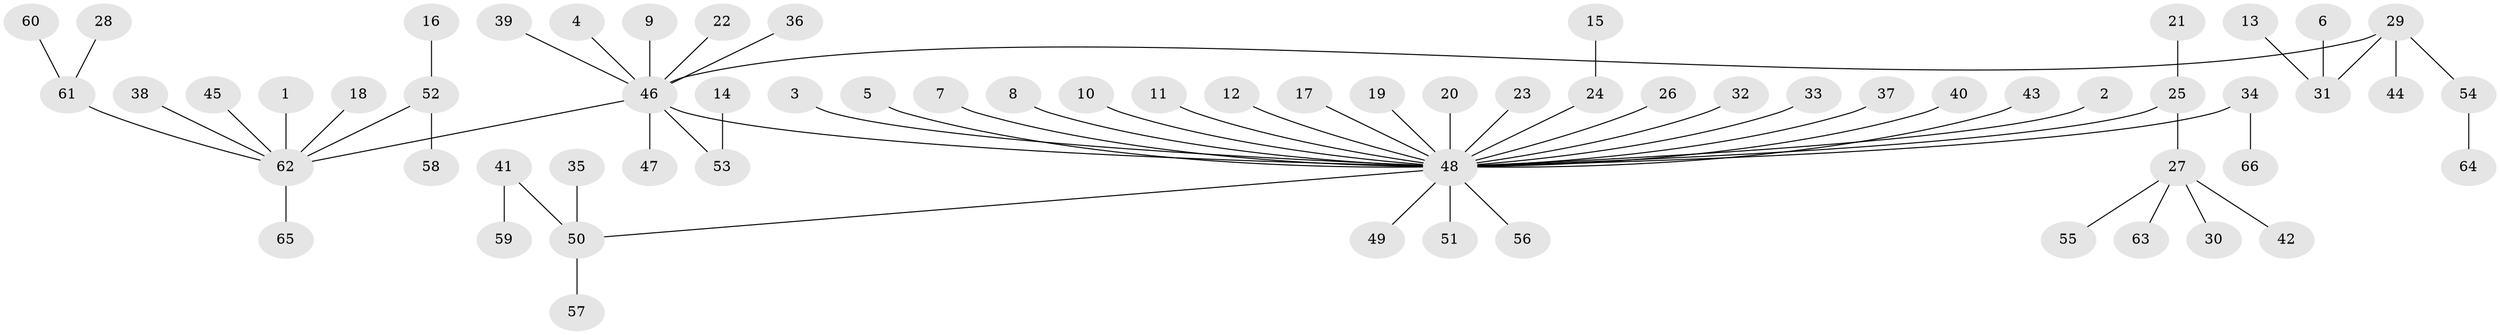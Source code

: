 // original degree distribution, {10: 0.007633587786259542, 13: 0.007633587786259542, 1: 0.7022900763358778, 5: 0.03816793893129771, 29: 0.007633587786259542, 6: 0.007633587786259542, 3: 0.04580152671755725, 2: 0.12213740458015267, 4: 0.05343511450381679, 7: 0.007633587786259542}
// Generated by graph-tools (version 1.1) at 2025/49/03/09/25 03:49:50]
// undirected, 66 vertices, 65 edges
graph export_dot {
graph [start="1"]
  node [color=gray90,style=filled];
  1;
  2;
  3;
  4;
  5;
  6;
  7;
  8;
  9;
  10;
  11;
  12;
  13;
  14;
  15;
  16;
  17;
  18;
  19;
  20;
  21;
  22;
  23;
  24;
  25;
  26;
  27;
  28;
  29;
  30;
  31;
  32;
  33;
  34;
  35;
  36;
  37;
  38;
  39;
  40;
  41;
  42;
  43;
  44;
  45;
  46;
  47;
  48;
  49;
  50;
  51;
  52;
  53;
  54;
  55;
  56;
  57;
  58;
  59;
  60;
  61;
  62;
  63;
  64;
  65;
  66;
  1 -- 62 [weight=1.0];
  2 -- 48 [weight=1.0];
  3 -- 48 [weight=1.0];
  4 -- 46 [weight=1.0];
  5 -- 48 [weight=1.0];
  6 -- 31 [weight=1.0];
  7 -- 48 [weight=1.0];
  8 -- 48 [weight=1.0];
  9 -- 46 [weight=1.0];
  10 -- 48 [weight=1.0];
  11 -- 48 [weight=1.0];
  12 -- 48 [weight=1.0];
  13 -- 31 [weight=1.0];
  14 -- 53 [weight=1.0];
  15 -- 24 [weight=1.0];
  16 -- 52 [weight=1.0];
  17 -- 48 [weight=1.0];
  18 -- 62 [weight=1.0];
  19 -- 48 [weight=1.0];
  20 -- 48 [weight=1.0];
  21 -- 25 [weight=1.0];
  22 -- 46 [weight=1.0];
  23 -- 48 [weight=1.0];
  24 -- 48 [weight=1.0];
  25 -- 27 [weight=1.0];
  25 -- 48 [weight=1.0];
  26 -- 48 [weight=1.0];
  27 -- 30 [weight=1.0];
  27 -- 42 [weight=1.0];
  27 -- 55 [weight=1.0];
  27 -- 63 [weight=1.0];
  28 -- 61 [weight=1.0];
  29 -- 31 [weight=1.0];
  29 -- 44 [weight=1.0];
  29 -- 46 [weight=1.0];
  29 -- 54 [weight=1.0];
  32 -- 48 [weight=1.0];
  33 -- 48 [weight=1.0];
  34 -- 48 [weight=1.0];
  34 -- 66 [weight=1.0];
  35 -- 50 [weight=1.0];
  36 -- 46 [weight=1.0];
  37 -- 48 [weight=1.0];
  38 -- 62 [weight=1.0];
  39 -- 46 [weight=1.0];
  40 -- 48 [weight=1.0];
  41 -- 50 [weight=1.0];
  41 -- 59 [weight=1.0];
  43 -- 48 [weight=1.0];
  45 -- 62 [weight=1.0];
  46 -- 47 [weight=1.0];
  46 -- 48 [weight=1.0];
  46 -- 53 [weight=1.0];
  46 -- 62 [weight=1.0];
  48 -- 49 [weight=1.0];
  48 -- 50 [weight=1.0];
  48 -- 51 [weight=1.0];
  48 -- 56 [weight=1.0];
  50 -- 57 [weight=1.0];
  52 -- 58 [weight=1.0];
  52 -- 62 [weight=1.0];
  54 -- 64 [weight=1.0];
  60 -- 61 [weight=1.0];
  61 -- 62 [weight=1.0];
  62 -- 65 [weight=1.0];
}
